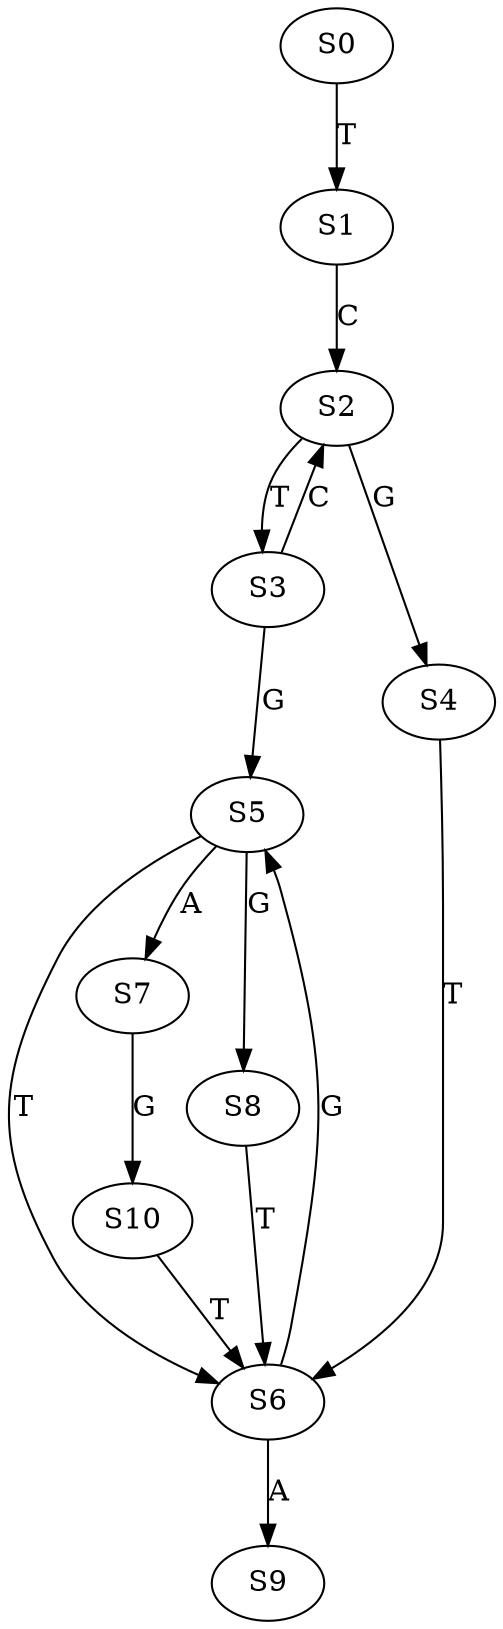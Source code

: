 strict digraph  {
	S0 -> S1 [ label = T ];
	S1 -> S2 [ label = C ];
	S2 -> S3 [ label = T ];
	S2 -> S4 [ label = G ];
	S3 -> S5 [ label = G ];
	S3 -> S2 [ label = C ];
	S4 -> S6 [ label = T ];
	S5 -> S7 [ label = A ];
	S5 -> S6 [ label = T ];
	S5 -> S8 [ label = G ];
	S6 -> S9 [ label = A ];
	S6 -> S5 [ label = G ];
	S7 -> S10 [ label = G ];
	S8 -> S6 [ label = T ];
	S10 -> S6 [ label = T ];
}
